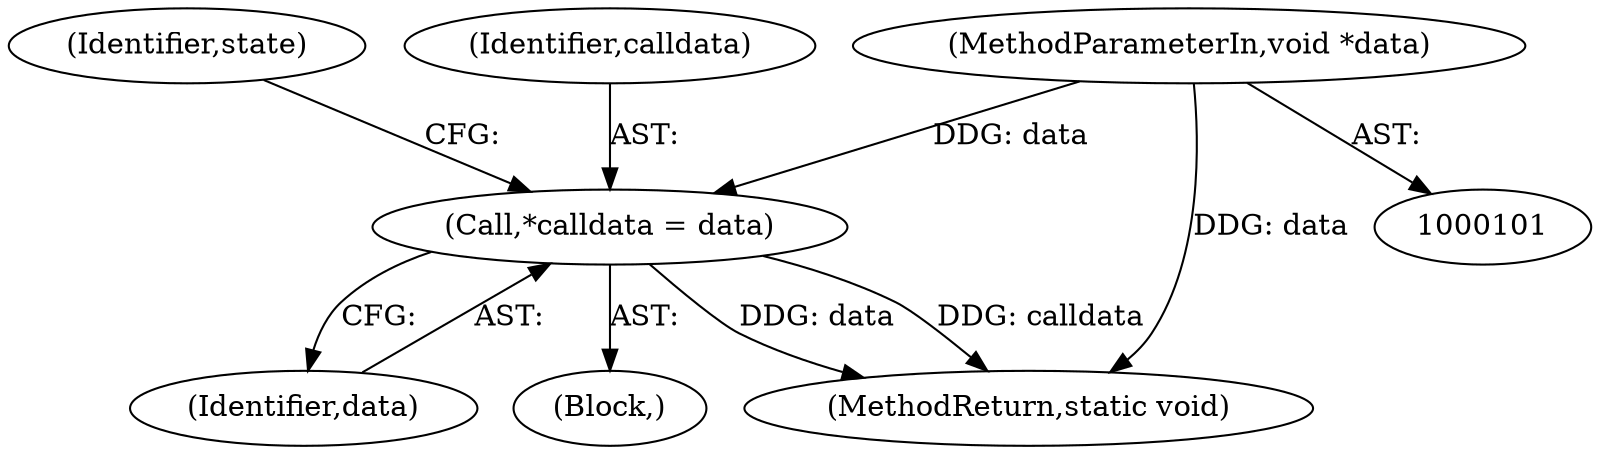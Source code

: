 digraph "0_linux_dc0b027dfadfcb8a5504f7d8052754bf8d501ab9_6@pointer" {
"1000106" [label="(Call,*calldata = data)"];
"1000103" [label="(MethodParameterIn,void *data)"];
"1000111" [label="(Identifier,state)"];
"1000108" [label="(Identifier,data)"];
"1000104" [label="(Block,)"];
"1000103" [label="(MethodParameterIn,void *data)"];
"1000182" [label="(MethodReturn,static void)"];
"1000106" [label="(Call,*calldata = data)"];
"1000107" [label="(Identifier,calldata)"];
"1000106" -> "1000104"  [label="AST: "];
"1000106" -> "1000108"  [label="CFG: "];
"1000107" -> "1000106"  [label="AST: "];
"1000108" -> "1000106"  [label="AST: "];
"1000111" -> "1000106"  [label="CFG: "];
"1000106" -> "1000182"  [label="DDG: data"];
"1000106" -> "1000182"  [label="DDG: calldata"];
"1000103" -> "1000106"  [label="DDG: data"];
"1000103" -> "1000101"  [label="AST: "];
"1000103" -> "1000182"  [label="DDG: data"];
}
